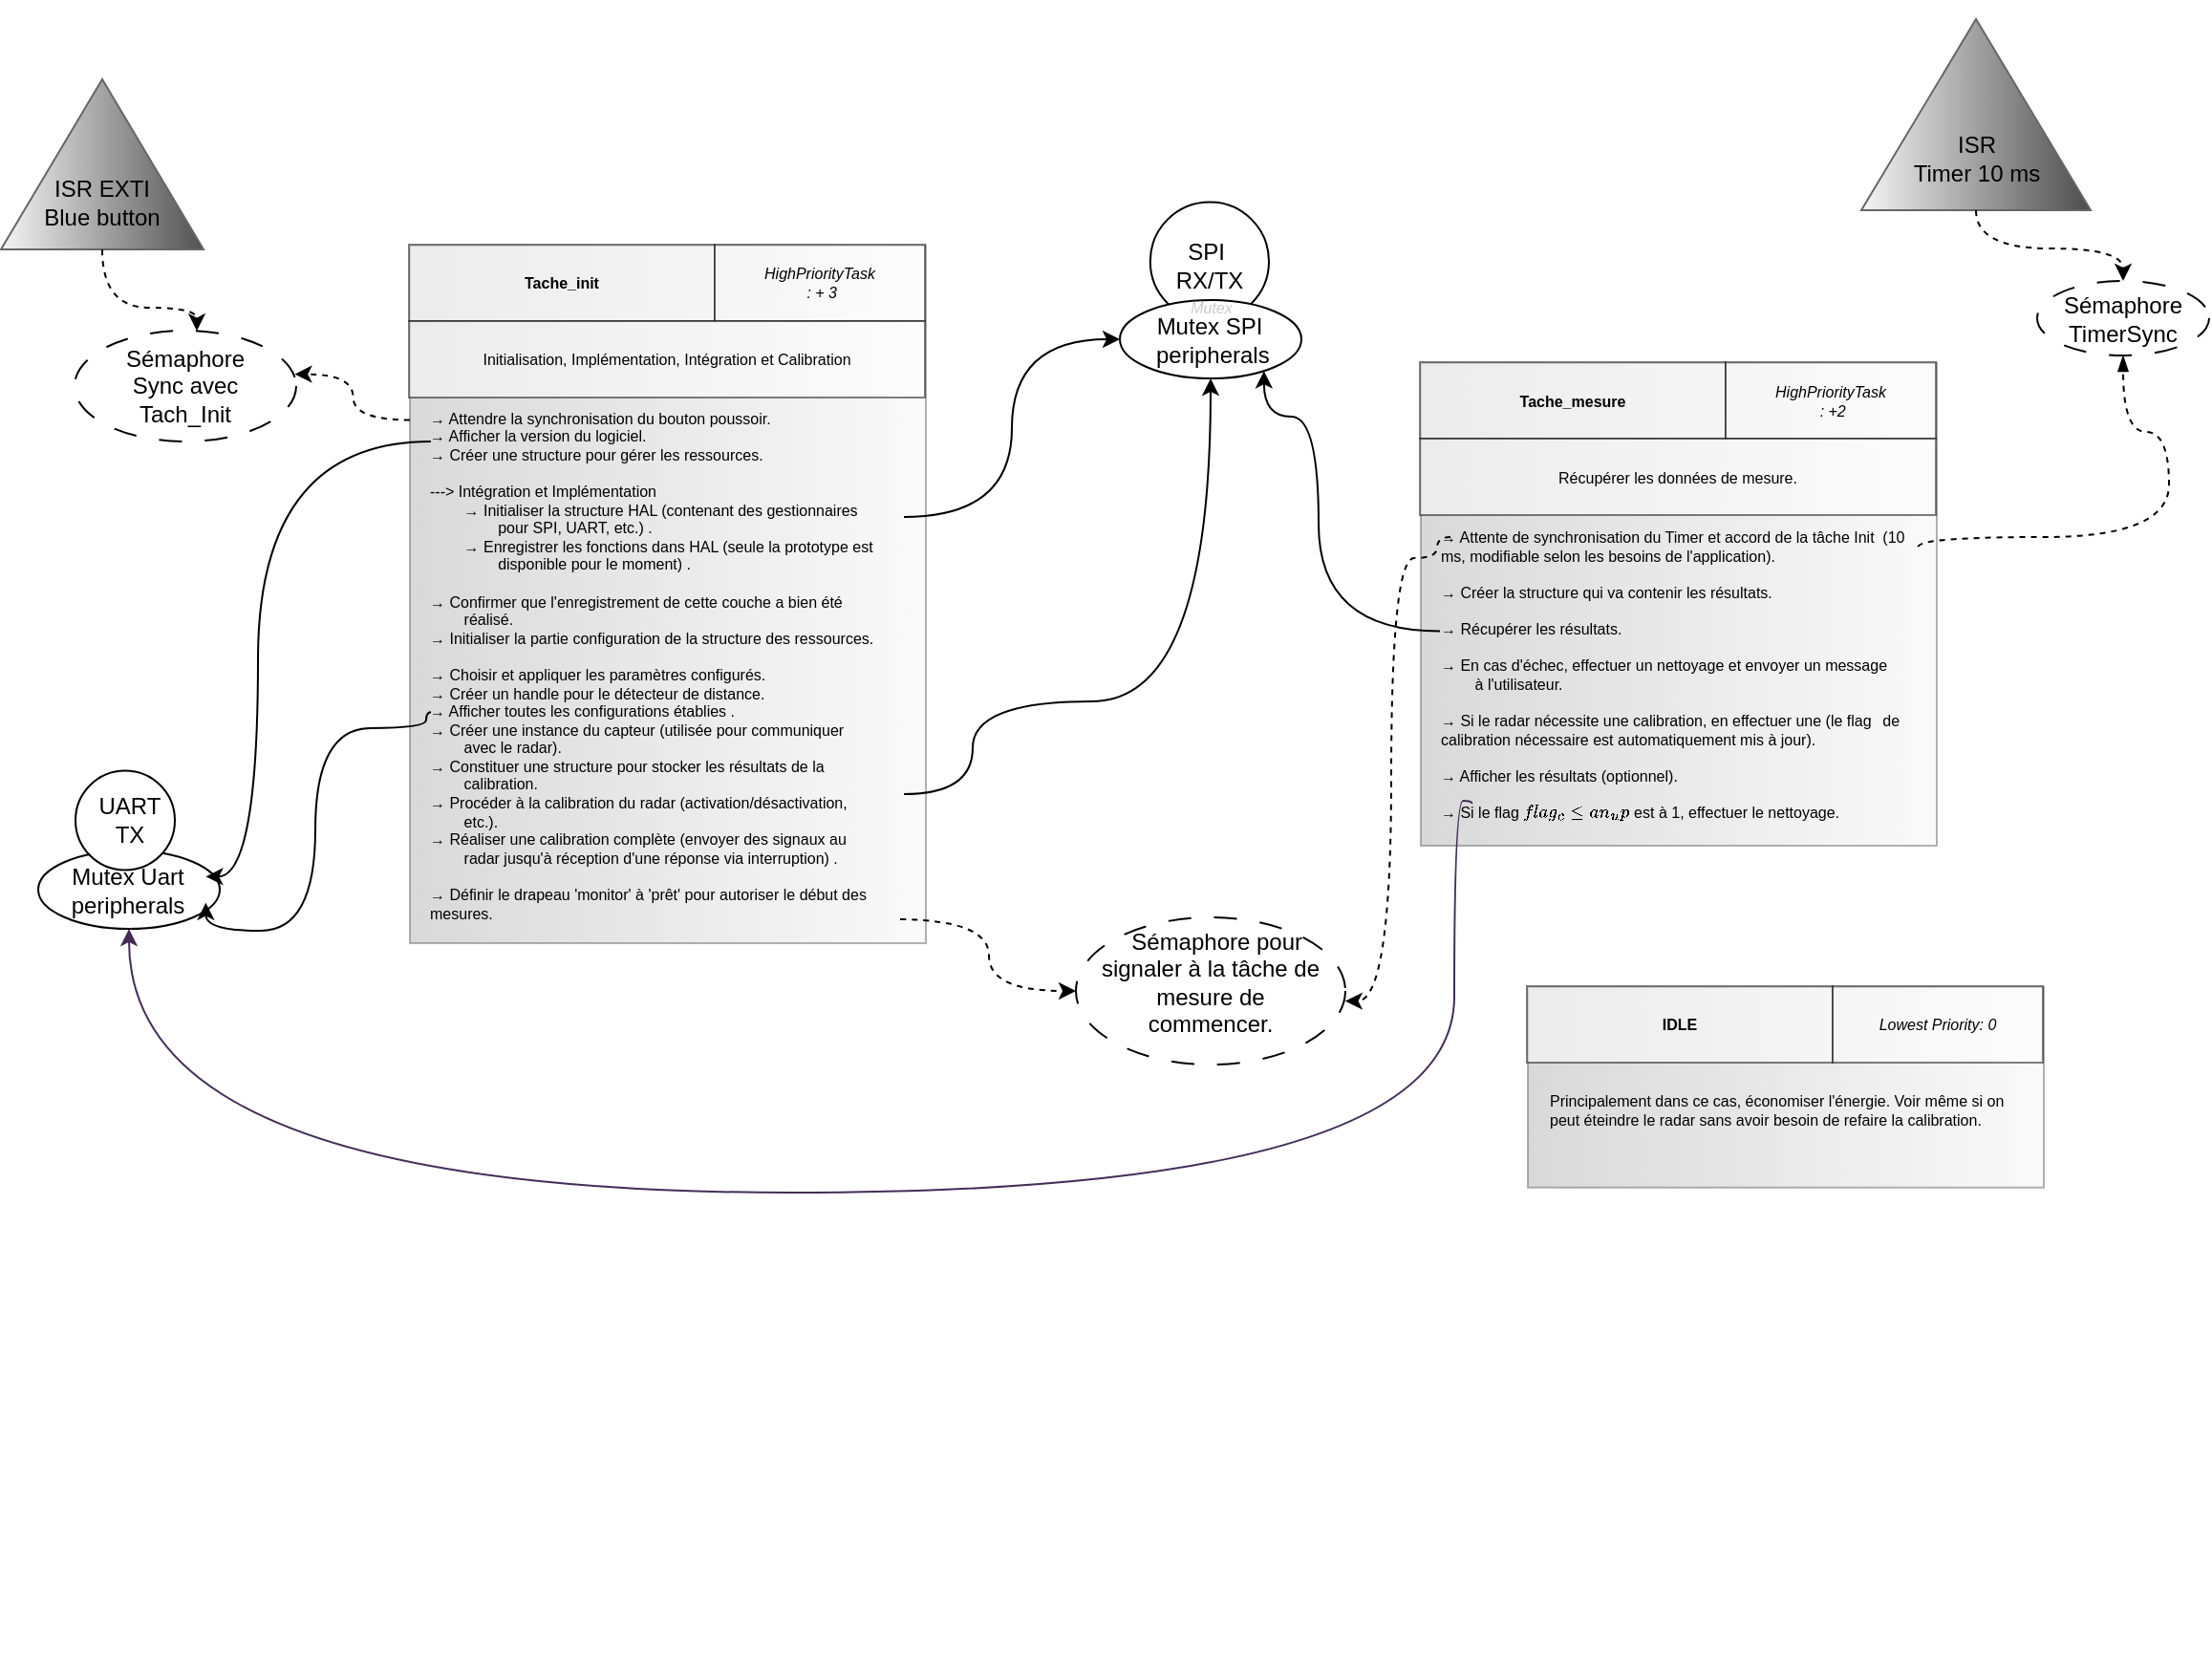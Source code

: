 <mxfile version="24.7.1" type="device">
  <diagram name="Page-1" id="6qJ1zG8coojLRrrpUM9j">
    <mxGraphModel dx="1168" dy="674" grid="0" gridSize="10" guides="1" tooltips="1" connect="1" arrows="1" fold="1" page="1" pageScale="1" pageWidth="1575" pageHeight="1181" math="0" shadow="0">
      <root>
        <mxCell id="0" />
        <mxCell id="1" parent="0" />
        <mxCell id="a40l-mlh2la468tvgxEu-1" value="" style="group;align=left;fontSize=8;fontColor=#000000;opacity=50;" vertex="1" connectable="0" parent="1">
          <mxGeometry x="246" y="131" width="362" height="360" as="geometry" />
        </mxCell>
        <mxCell id="a40l-mlh2la468tvgxEu-2" value="" style="rounded=0;whiteSpace=wrap;html=1;rotation=90;fontSize=8;opacity=50;fillColor=#f5f5f5;gradientColor=#b3b3b3;strokeColor=#666666;" vertex="1" parent="a40l-mlh2la468tvgxEu-1">
          <mxGeometry y="48" width="365" height="270" as="geometry" />
        </mxCell>
        <mxCell id="a40l-mlh2la468tvgxEu-3" value="" style="rounded=0;whiteSpace=wrap;html=1;fontSize=8;fontColor=#000000;opacity=50;" vertex="1" parent="a40l-mlh2la468tvgxEu-1">
          <mxGeometry x="47" width="160" height="40" as="geometry" />
        </mxCell>
        <mxCell id="a40l-mlh2la468tvgxEu-4" value="" style="rounded=0;whiteSpace=wrap;html=1;fontSize=8;fontColor=#000000;opacity=50;" vertex="1" parent="a40l-mlh2la468tvgxEu-1">
          <mxGeometry x="207" width="110" height="40" as="geometry" />
        </mxCell>
        <mxCell id="a40l-mlh2la468tvgxEu-5" value="" style="rounded=0;whiteSpace=wrap;html=1;fontSize=8;fontColor=#000000;opacity=50;" vertex="1" parent="a40l-mlh2la468tvgxEu-1">
          <mxGeometry x="47" y="40" width="270" height="40" as="geometry" />
        </mxCell>
        <mxCell id="a40l-mlh2la468tvgxEu-6" value="Tache_init" style="text;html=1;strokeColor=none;fillColor=none;align=center;verticalAlign=middle;whiteSpace=wrap;rounded=0;fontStyle=1;fontSize=8;fontColor=#000000;opacity=50;" vertex="1" parent="a40l-mlh2la468tvgxEu-1">
          <mxGeometry x="57" y="10" width="140" height="20" as="geometry" />
        </mxCell>
        <mxCell id="a40l-mlh2la468tvgxEu-7" value="&lt;div&gt;HighPriorityTask&lt;/div&gt;&amp;nbsp;: + 3" style="text;html=1;strokeColor=none;fillColor=none;align=center;verticalAlign=middle;whiteSpace=wrap;rounded=0;fontStyle=2;fontSize=8;fontColor=#000000;opacity=50;" vertex="1" parent="a40l-mlh2la468tvgxEu-1">
          <mxGeometry x="217" y="10" width="90" height="20" as="geometry" />
        </mxCell>
        <mxCell id="a40l-mlh2la468tvgxEu-8" value="Initialisation, Implémentation, Intégration et Calibration" style="text;html=1;strokeColor=none;fillColor=none;align=center;verticalAlign=middle;whiteSpace=wrap;rounded=0;fontSize=8;fontColor=#000000;opacity=50;" vertex="1" parent="a40l-mlh2la468tvgxEu-1">
          <mxGeometry x="57" y="50" width="250" height="20" as="geometry" />
        </mxCell>
        <mxCell id="a40l-mlh2la468tvgxEu-9" value="&lt;br&gt;→ Attendre la synchronisation du bouton poussoir.&lt;br&gt;→ Afficher la version du logiciel.&amp;nbsp; &lt;br&gt;→ Créer une structure pour gérer les ressources.&amp;nbsp; &lt;br&gt;&lt;br&gt;---&amp;gt; Intégration et Implémentation&amp;nbsp;&amp;nbsp; &lt;br&gt;&lt;span style=&quot;white-space: pre;&quot;&gt;&#x9;&lt;/span&gt;→ Initialiser la structure HAL (contenant des gestionnaires &lt;span style=&quot;white-space: pre;&quot;&gt;&#x9;&lt;/span&gt;&lt;span style=&quot;white-space: pre;&quot;&gt;&#x9;&lt;/span&gt;pour SPI, UART, etc.) . &lt;br&gt;&lt;span style=&quot;white-space: pre;&quot;&gt;&#x9;&lt;/span&gt;→ Enregistrer les fonctions dans HAL (seule la prototype est &lt;span style=&quot;white-space: pre;&quot;&gt;&#x9;&lt;/span&gt;&lt;span style=&quot;white-space: pre;&quot;&gt;&#x9;&lt;/span&gt;disponible pour le moment) . &lt;br&gt;&lt;br&gt;→ Confirmer que l&#39;enregistrement de cette couche a bien été &lt;span style=&quot;white-space: pre;&quot;&gt;&#x9;&lt;/span&gt;réalisé.&lt;br&gt;→ Initialiser la partie configuration de la structure des ressources.&amp;nbsp; &lt;br&gt;&lt;br&gt;→ Choisir et appliquer les paramètres configurés.&amp;nbsp; &lt;br&gt;→ Créer un handle pour le détecteur de distance.&amp;nbsp; &lt;br&gt;→ Afficher toutes les configurations établies . &lt;br&gt;→ Créer une instance du capteur (utilisée pour communiquer &lt;span style=&quot;white-space: pre;&quot;&gt;&#x9;&lt;/span&gt;avec le radar).&amp;nbsp; &lt;br&gt;→ Constituer une structure pour stocker les résultats de la &lt;span style=&quot;white-space: pre;&quot;&gt;&#x9;&lt;/span&gt;calibration.&amp;nbsp; &lt;br&gt;→ Procéder à la calibration du radar (activation/désactivation, &lt;span style=&quot;white-space: pre;&quot;&gt;&#x9;&lt;/span&gt;etc.).&amp;nbsp; &lt;br&gt;&lt;div&gt;→ Réaliser une calibration complète (envoyer des signaux au &lt;span style=&quot;white-space: pre;&quot;&gt;&#x9;&lt;/span&gt;radar jusqu&#39;à réception d&#39;une réponse via interruption) . &lt;/div&gt;&lt;div&gt;&lt;br&gt;→ Définir le drapeau &#39;monitor&#39; à &#39;prêt&#39; pour autoriser le début des mesures.&lt;br&gt;&lt;/div&gt;" style="text;html=1;strokeColor=none;fillColor=none;align=left;verticalAlign=top;whiteSpace=wrap;rounded=0;fontSize=8;fontColor=#000000;opacity=50;" vertex="1" parent="a40l-mlh2la468tvgxEu-1">
          <mxGeometry x="56" y="70" width="250" height="290" as="geometry" />
        </mxCell>
        <mxCell id="a40l-mlh2la468tvgxEu-10" value="" style="group" vertex="1" connectable="0" parent="1">
          <mxGeometry x="88" y="36" width="89" height="106" as="geometry" />
        </mxCell>
        <mxCell id="a40l-mlh2la468tvgxEu-11" value="" style="triangle;whiteSpace=wrap;html=1;align=left;rotation=-90;fillColor=#f5f5f5;gradientColor=#525252;strokeColor=#666666;" vertex="1" parent="a40l-mlh2la468tvgxEu-10">
          <mxGeometry width="89" height="106" as="geometry" />
        </mxCell>
        <mxCell id="a40l-mlh2la468tvgxEu-12" value="&lt;div&gt;ISR EXTI &lt;br&gt;&lt;/div&gt;&lt;div&gt;Blue button&lt;br&gt;&lt;/div&gt;" style="text;html=1;strokeColor=none;fillColor=none;align=center;verticalAlign=middle;whiteSpace=wrap;rounded=0;" vertex="1" parent="a40l-mlh2la468tvgxEu-10">
          <mxGeometry x="11.125" y="62.54" width="66.75" height="21.2" as="geometry" />
        </mxCell>
        <mxCell id="a40l-mlh2la468tvgxEu-13" value="" style="group;dashed=1;dashPattern=8 8;" vertex="1" connectable="0" parent="1">
          <mxGeometry x="118" y="176" width="116" height="58" as="geometry" />
        </mxCell>
        <mxCell id="a40l-mlh2la468tvgxEu-14" value="" style="ellipse;whiteSpace=wrap;html=1;align=left;dashed=1;dashPattern=12 12;" vertex="1" parent="a40l-mlh2la468tvgxEu-13">
          <mxGeometry width="116" height="58.0" as="geometry" />
        </mxCell>
        <mxCell id="a40l-mlh2la468tvgxEu-15" value="&lt;div&gt;Sémaphore &lt;br&gt;&lt;/div&gt;&lt;div&gt;Sync avec Tach_Init&lt;br&gt;&lt;/div&gt;" style="text;html=1;strokeColor=none;fillColor=none;align=center;verticalAlign=middle;whiteSpace=wrap;rounded=0;" vertex="1" parent="a40l-mlh2la468tvgxEu-13">
          <mxGeometry x="8.923" y="19.333" width="98.154" height="19.333" as="geometry" />
        </mxCell>
        <mxCell id="a40l-mlh2la468tvgxEu-16" value="" style="group;dashed=1;dashPattern=8 8;" vertex="1" connectable="0" parent="1">
          <mxGeometry x="642" y="483" width="141" height="77" as="geometry" />
        </mxCell>
        <mxCell id="a40l-mlh2la468tvgxEu-17" value="" style="ellipse;whiteSpace=wrap;html=1;align=left;dashed=1;dashPattern=12 12;" vertex="1" parent="a40l-mlh2la468tvgxEu-16">
          <mxGeometry width="141" height="77" as="geometry" />
        </mxCell>
        <mxCell id="a40l-mlh2la468tvgxEu-18" value="&amp;nbsp; Sémaphore pour signaler à la tâche de mesure de commencer." style="text;html=1;strokeColor=none;fillColor=none;align=center;verticalAlign=middle;whiteSpace=wrap;rounded=0;" vertex="1" parent="a40l-mlh2la468tvgxEu-16">
          <mxGeometry x="10.846" y="22.458" width="119.308" height="22.458" as="geometry" />
        </mxCell>
        <mxCell id="a40l-mlh2la468tvgxEu-19" value="" style="group" vertex="1" connectable="0" parent="1">
          <mxGeometry x="1063" y="3" width="100" height="120" as="geometry" />
        </mxCell>
        <mxCell id="a40l-mlh2la468tvgxEu-20" value="" style="triangle;whiteSpace=wrap;html=1;align=left;rotation=-90;fillColor=#f5f5f5;gradientColor=#4D4D4D;strokeColor=#666666;" vertex="1" parent="a40l-mlh2la468tvgxEu-19">
          <mxGeometry width="100" height="120" as="geometry" />
        </mxCell>
        <mxCell id="a40l-mlh2la468tvgxEu-21" value="&lt;div&gt;ISR &lt;br&gt;&lt;/div&gt;&lt;div&gt;Timer 10 ms &lt;br&gt;&lt;/div&gt;" style="text;html=1;strokeColor=none;fillColor=none;align=center;verticalAlign=middle;whiteSpace=wrap;rounded=0;" vertex="1" parent="a40l-mlh2la468tvgxEu-19">
          <mxGeometry x="12.5" y="70.8" width="75" height="24" as="geometry" />
        </mxCell>
        <mxCell id="a40l-mlh2la468tvgxEu-22" value="" style="group;dashed=1;dashPattern=8 8;" vertex="1" connectable="0" parent="1">
          <mxGeometry x="1145" y="150" width="90" height="39" as="geometry" />
        </mxCell>
        <mxCell id="a40l-mlh2la468tvgxEu-23" value="" style="ellipse;whiteSpace=wrap;html=1;align=left;dashed=1;dashPattern=12 12;" vertex="1" parent="a40l-mlh2la468tvgxEu-22">
          <mxGeometry width="90" height="39" as="geometry" />
        </mxCell>
        <mxCell id="a40l-mlh2la468tvgxEu-24" value="&lt;div&gt;Sémaphore &lt;br&gt;&lt;/div&gt;&lt;div&gt;TimerSync &lt;br&gt;&lt;/div&gt;" style="text;html=1;strokeColor=none;fillColor=none;align=center;verticalAlign=middle;whiteSpace=wrap;rounded=0;" vertex="1" parent="a40l-mlh2la468tvgxEu-22">
          <mxGeometry x="6.923" y="13.0" width="76.154" height="13.0" as="geometry" />
        </mxCell>
        <mxCell id="a40l-mlh2la468tvgxEu-25" value="" style="rounded=0;whiteSpace=wrap;html=1;rotation=90;fontSize=8;opacity=50;fillColor=#f5f5f5;gradientColor=#b3b3b3;strokeColor=#666666;" vertex="1" parent="1">
          <mxGeometry x="831.25" y="184.25" width="252.5" height="270" as="geometry" />
        </mxCell>
        <mxCell id="a40l-mlh2la468tvgxEu-26" value="" style="rounded=0;whiteSpace=wrap;html=1;fontSize=8;fontColor=#000000;opacity=50;" vertex="1" parent="1">
          <mxGeometry x="822" y="192.5" width="160" height="40" as="geometry" />
        </mxCell>
        <mxCell id="a40l-mlh2la468tvgxEu-27" value="" style="rounded=0;whiteSpace=wrap;html=1;fontSize=8;fontColor=#000000;opacity=50;" vertex="1" parent="1">
          <mxGeometry x="982" y="192.5" width="110" height="40" as="geometry" />
        </mxCell>
        <mxCell id="a40l-mlh2la468tvgxEu-28" value="Récupérer les données de mesure." style="rounded=0;whiteSpace=wrap;html=1;fontSize=8;fontColor=#000000;opacity=50;" vertex="1" parent="1">
          <mxGeometry x="822" y="232.5" width="270" height="40" as="geometry" />
        </mxCell>
        <mxCell id="a40l-mlh2la468tvgxEu-29" value="Tache_mesure" style="text;html=1;strokeColor=none;fillColor=none;align=center;verticalAlign=middle;whiteSpace=wrap;rounded=0;fontStyle=1;fontSize=8;fontColor=#000000;opacity=50;" vertex="1" parent="1">
          <mxGeometry x="832" y="202.5" width="140" height="20" as="geometry" />
        </mxCell>
        <mxCell id="a40l-mlh2la468tvgxEu-30" value="&lt;div&gt;HighPriorityTask&lt;/div&gt;&amp;nbsp;: +2" style="text;html=1;strokeColor=none;fillColor=none;align=center;verticalAlign=middle;whiteSpace=wrap;rounded=0;fontStyle=2;fontSize=8;fontColor=#000000;opacity=50;" vertex="1" parent="1">
          <mxGeometry x="992" y="202.5" width="90" height="20" as="geometry" />
        </mxCell>
        <mxCell id="a40l-mlh2la468tvgxEu-31" style="edgeStyle=orthogonalEdgeStyle;rounded=0;orthogonalLoop=1;jettySize=auto;html=1;exitX=1.007;exitY=0.111;exitDx=0;exitDy=0;entryX=0.5;entryY=1;entryDx=0;entryDy=0;exitPerimeter=0;curved=1;endArrow=blockThin;endFill=1;dashed=1;" edge="1" parent="1" source="a40l-mlh2la468tvgxEu-33" target="a40l-mlh2la468tvgxEu-23">
          <mxGeometry relative="1" as="geometry">
            <Array as="points">
              <mxPoint x="1083" y="284" />
              <mxPoint x="1214" y="284" />
              <mxPoint x="1214" y="229" />
              <mxPoint x="1190" y="229" />
            </Array>
          </mxGeometry>
        </mxCell>
        <mxCell id="a40l-mlh2la468tvgxEu-32" style="edgeStyle=orthogonalEdgeStyle;rounded=0;orthogonalLoop=1;jettySize=auto;html=1;exitX=0.073;exitY=1.007;exitDx=0;exitDy=0;entryX=0.5;entryY=1;entryDx=0;entryDy=0;curved=1;exitPerimeter=0;fillColor=#76608a;strokeColor=#432D57;" edge="1" parent="1" source="a40l-mlh2la468tvgxEu-33" target="a40l-mlh2la468tvgxEu-49">
          <mxGeometry relative="1" as="geometry">
            <Array as="points">
              <mxPoint x="849" y="422" />
              <mxPoint x="840" y="422" />
              <mxPoint x="840" y="627" />
              <mxPoint x="146" y="627" />
            </Array>
          </mxGeometry>
        </mxCell>
        <mxCell id="a40l-mlh2la468tvgxEu-33" value="→ Attente de synchronisation du Timer et accord de la tâche Init &lt;span style=&quot;white-space: pre;&quot;&gt;&#x9;&lt;/span&gt;(10 ms, modifiable selon les besoins de l&#39;application).&lt;br&gt;&lt;br&gt;→ Créer la structure qui va contenir les résultats.&lt;br&gt;&lt;br&gt;→ Récupérer les résultats.&lt;br&gt;&lt;br&gt;→ En cas d&#39;échec, effectuer un nettoyage et envoyer un message &lt;span style=&quot;white-space: pre;&quot;&gt;&#x9;&lt;/span&gt;à l&#39;utilisateur.&lt;br&gt;&lt;br&gt;→ Si le radar nécessite une calibration, en effectuer une (le flag &lt;span style=&quot;white-space: pre;&quot;&gt;&#x9;&lt;/span&gt;de calibration nécessaire est automatiquement mis à jour).&lt;br&gt;&lt;br&gt;&lt;div&gt;→ Afficher les résultats (optionnel).&lt;/div&gt;&lt;div&gt;&lt;br&gt;&lt;/div&gt;&lt;div&gt;→ Si le flag `flag_clean_up` est à 1, effectuer le nettoyage.&lt;br&gt;&lt;/div&gt;" style="text;html=1;strokeColor=none;fillColor=none;align=left;verticalAlign=top;whiteSpace=wrap;rounded=0;fontSize=8;fontColor=#000000;opacity=50;" vertex="1" parent="1">
          <mxGeometry x="831" y="272.5" width="250" height="150" as="geometry" />
        </mxCell>
        <mxCell id="a40l-mlh2la468tvgxEu-34" value="" style="group;align=left;fontSize=8;fontColor=#000000;opacity=50;" vertex="1" connectable="0" parent="1">
          <mxGeometry x="831" y="519" width="362" height="350" as="geometry" />
        </mxCell>
        <mxCell id="a40l-mlh2la468tvgxEu-35" value="" style="rounded=0;whiteSpace=wrap;html=1;rotation=90;fontSize=8;opacity=50;fillColor=#f5f5f5;gradientColor=#b3b3b3;strokeColor=#666666;" vertex="1" parent="a40l-mlh2la468tvgxEu-34">
          <mxGeometry x="130.07" y="-82.06" width="104.87" height="270" as="geometry" />
        </mxCell>
        <mxCell id="a40l-mlh2la468tvgxEu-36" value="" style="rounded=0;whiteSpace=wrap;html=1;fontSize=8;fontColor=#000000;opacity=50;" vertex="1" parent="a40l-mlh2la468tvgxEu-34">
          <mxGeometry x="47" width="160" height="40" as="geometry" />
        </mxCell>
        <mxCell id="a40l-mlh2la468tvgxEu-37" value="" style="rounded=0;whiteSpace=wrap;html=1;fontSize=8;fontColor=#000000;opacity=50;" vertex="1" parent="a40l-mlh2la468tvgxEu-34">
          <mxGeometry x="207" width="110" height="40" as="geometry" />
        </mxCell>
        <mxCell id="a40l-mlh2la468tvgxEu-38" value="IDLE" style="text;html=1;strokeColor=none;fillColor=none;align=center;verticalAlign=middle;whiteSpace=wrap;rounded=0;fontStyle=1;fontSize=8;fontColor=#000000;opacity=50;" vertex="1" parent="a40l-mlh2la468tvgxEu-34">
          <mxGeometry x="57" y="10" width="140" height="20" as="geometry" />
        </mxCell>
        <mxCell id="a40l-mlh2la468tvgxEu-39" value="Lowest Priority: 0" style="text;html=1;strokeColor=none;fillColor=none;align=center;verticalAlign=middle;whiteSpace=wrap;rounded=0;fontStyle=2;fontSize=8;fontColor=#000000;opacity=50;" vertex="1" parent="a40l-mlh2la468tvgxEu-34">
          <mxGeometry x="217" y="10" width="90" height="20" as="geometry" />
        </mxCell>
        <mxCell id="a40l-mlh2la468tvgxEu-40" value="Principalement dans ce cas, économiser l&#39;énergie. Voir même si on peut éteindre le radar sans avoir besoin de refaire la calibration." style="text;html=1;strokeColor=none;fillColor=none;align=left;verticalAlign=top;whiteSpace=wrap;rounded=0;fontSize=8;fontColor=#000000;opacity=50;" vertex="1" parent="a40l-mlh2la468tvgxEu-34">
          <mxGeometry x="57" y="49" width="250" height="144" as="geometry" />
        </mxCell>
        <mxCell id="a40l-mlh2la468tvgxEu-41" value="" style="group" vertex="1" connectable="0" parent="1">
          <mxGeometry x="671" y="98" width="72" height="78" as="geometry" />
        </mxCell>
        <mxCell id="a40l-mlh2la468tvgxEu-42" value="" style="ellipse;whiteSpace=wrap;html=1;aspect=fixed;align=left;" vertex="1" parent="a40l-mlh2la468tvgxEu-41">
          <mxGeometry x="9.9" y="10.725" width="62.1" height="62.1" as="geometry" />
        </mxCell>
        <mxCell id="a40l-mlh2la468tvgxEu-43" value="SPI&amp;nbsp; RX/TX " style="text;html=1;strokeColor=none;fillColor=none;align=center;verticalAlign=middle;whiteSpace=wrap;rounded=0;" vertex="1" parent="a40l-mlh2la468tvgxEu-41">
          <mxGeometry x="13.95" y="24.863" width="54" height="39" as="geometry" />
        </mxCell>
        <mxCell id="a40l-mlh2la468tvgxEu-44" value="" style="edgeStyle=orthogonalEdgeStyle;rounded=0;orthogonalLoop=1;jettySize=auto;html=1;entryX=0.5;entryY=0;entryDx=0;entryDy=0;dashed=1;curved=1;" edge="1" parent="1" source="a40l-mlh2la468tvgxEu-20" target="a40l-mlh2la468tvgxEu-23">
          <mxGeometry relative="1" as="geometry" />
        </mxCell>
        <mxCell id="a40l-mlh2la468tvgxEu-45" value="" style="edgeStyle=orthogonalEdgeStyle;rounded=0;orthogonalLoop=1;jettySize=auto;html=1;curved=1;dashed=1;" edge="1" parent="1" source="a40l-mlh2la468tvgxEu-11" target="a40l-mlh2la468tvgxEu-14">
          <mxGeometry relative="1" as="geometry">
            <Array as="points">
              <mxPoint x="132" y="164" />
              <mxPoint x="182" y="164" />
            </Array>
          </mxGeometry>
        </mxCell>
        <mxCell id="a40l-mlh2la468tvgxEu-46" style="edgeStyle=orthogonalEdgeStyle;rounded=0;orthogonalLoop=1;jettySize=auto;html=1;exitX=0.25;exitY=1;exitDx=0;exitDy=0;entryX=0.993;entryY=0.393;entryDx=0;entryDy=0;entryPerimeter=0;curved=1;dashed=1;" edge="1" parent="1" source="a40l-mlh2la468tvgxEu-2" target="a40l-mlh2la468tvgxEu-14">
          <mxGeometry relative="1" as="geometry" />
        </mxCell>
        <mxCell id="a40l-mlh2la468tvgxEu-47" value="" style="group" vertex="1" connectable="0" parent="1">
          <mxGeometry x="99" y="448" width="95" height="41" as="geometry" />
        </mxCell>
        <mxCell id="a40l-mlh2la468tvgxEu-48" value="" style="group" vertex="1" connectable="0" parent="a40l-mlh2la468tvgxEu-47">
          <mxGeometry width="95" height="41" as="geometry" />
        </mxCell>
        <mxCell id="a40l-mlh2la468tvgxEu-49" value="" style="ellipse;whiteSpace=wrap;html=1;align=left;" vertex="1" parent="a40l-mlh2la468tvgxEu-48">
          <mxGeometry width="95" height="41" as="geometry" />
        </mxCell>
        <mxCell id="a40l-mlh2la468tvgxEu-50" value="Mutex Uart peripherals " style="text;html=1;strokeColor=none;fillColor=none;align=center;verticalAlign=middle;whiteSpace=wrap;rounded=0;" vertex="1" parent="a40l-mlh2la468tvgxEu-48">
          <mxGeometry x="7.308" y="13.667" width="80.385" height="13.667" as="geometry" />
        </mxCell>
        <mxCell id="a40l-mlh2la468tvgxEu-51" value="&lt;font style=&quot;font-size: 8px&quot; color=&quot;#cccccc&quot;&gt;&lt;i&gt;Mutex&lt;/i&gt;&lt;/font&gt;" style="text;html=1;strokeColor=none;fillColor=none;align=center;verticalAlign=middle;whiteSpace=wrap;rounded=0;dropTarget=0;connectable=0;" vertex="1" parent="a40l-mlh2la468tvgxEu-48">
          <mxGeometry x="25.577" y="-3.417" width="43.846" height="13.667" as="geometry" />
        </mxCell>
        <mxCell id="a40l-mlh2la468tvgxEu-52" value="" style="group" vertex="1" connectable="0" parent="a40l-mlh2la468tvgxEu-48">
          <mxGeometry x="19.5" y="-41.75" width="56" height="52" as="geometry" />
        </mxCell>
        <mxCell id="a40l-mlh2la468tvgxEu-53" value="" style="ellipse;whiteSpace=wrap;html=1;aspect=fixed;align=left;" vertex="1" parent="a40l-mlh2la468tvgxEu-52">
          <mxGeometry width="52" height="52" as="geometry" />
        </mxCell>
        <mxCell id="a40l-mlh2la468tvgxEu-54" value="&lt;div&gt;UART&lt;/div&gt;&lt;div&gt;TX&lt;br&gt;&lt;/div&gt;" style="text;html=1;strokeColor=none;fillColor=none;align=center;verticalAlign=middle;whiteSpace=wrap;rounded=0;" vertex="1" parent="a40l-mlh2la468tvgxEu-52">
          <mxGeometry x="7" y="13" width="42" height="26" as="geometry" />
        </mxCell>
        <mxCell id="a40l-mlh2la468tvgxEu-55" value="" style="group" vertex="1" connectable="0" parent="1">
          <mxGeometry x="665" y="160" width="95" height="41" as="geometry" />
        </mxCell>
        <mxCell id="a40l-mlh2la468tvgxEu-56" value="" style="group" vertex="1" connectable="0" parent="a40l-mlh2la468tvgxEu-55">
          <mxGeometry width="95" height="41" as="geometry" />
        </mxCell>
        <mxCell id="a40l-mlh2la468tvgxEu-57" value="" style="ellipse;whiteSpace=wrap;html=1;align=left;" vertex="1" parent="a40l-mlh2la468tvgxEu-56">
          <mxGeometry width="95" height="41" as="geometry" />
        </mxCell>
        <mxCell id="a40l-mlh2la468tvgxEu-58" value="&lt;div&gt;Mutex SPI&lt;/div&gt;&lt;div&gt;&amp;nbsp;peripherals &lt;/div&gt;" style="text;html=1;strokeColor=none;fillColor=none;align=center;verticalAlign=middle;whiteSpace=wrap;rounded=0;" vertex="1" parent="a40l-mlh2la468tvgxEu-56">
          <mxGeometry x="7.308" y="13.667" width="80.385" height="13.667" as="geometry" />
        </mxCell>
        <mxCell id="a40l-mlh2la468tvgxEu-59" value="&lt;font style=&quot;font-size: 8px&quot; color=&quot;#cccccc&quot;&gt;&lt;i&gt;Mutex&lt;/i&gt;&lt;/font&gt;" style="text;html=1;strokeColor=none;fillColor=none;align=center;verticalAlign=middle;whiteSpace=wrap;rounded=0;dropTarget=0;connectable=0;" vertex="1" parent="a40l-mlh2la468tvgxEu-56">
          <mxGeometry x="25.577" y="-3.417" width="43.846" height="13.667" as="geometry" />
        </mxCell>
        <mxCell id="a40l-mlh2la468tvgxEu-60" style="edgeStyle=orthogonalEdgeStyle;rounded=0;orthogonalLoop=1;jettySize=auto;html=1;entryX=0;entryY=0.5;entryDx=0;entryDy=0;curved=1;dashed=1;" edge="1" parent="1" target="a40l-mlh2la468tvgxEu-17">
          <mxGeometry relative="1" as="geometry">
            <mxPoint x="550" y="484" as="sourcePoint" />
          </mxGeometry>
        </mxCell>
        <mxCell id="a40l-mlh2la468tvgxEu-61" style="edgeStyle=orthogonalEdgeStyle;rounded=0;orthogonalLoop=1;jettySize=auto;html=1;entryX=0.999;entryY=0.569;entryDx=0;entryDy=0;entryPerimeter=0;curved=1;dashed=1;" edge="1" parent="1" target="a40l-mlh2la468tvgxEu-17">
          <mxGeometry relative="1" as="geometry">
            <mxPoint x="838" y="284" as="sourcePoint" />
            <Array as="points">
              <mxPoint x="831" y="295" />
              <mxPoint x="807" y="295" />
              <mxPoint x="807" y="527" />
            </Array>
          </mxGeometry>
        </mxCell>
        <mxCell id="a40l-mlh2la468tvgxEu-62" style="edgeStyle=orthogonalEdgeStyle;rounded=0;orthogonalLoop=1;jettySize=auto;html=1;exitX=1;exitY=0.25;exitDx=0;exitDy=0;entryX=0;entryY=0.5;entryDx=0;entryDy=0;curved=1;" edge="1" parent="1" source="a40l-mlh2la468tvgxEu-9" target="a40l-mlh2la468tvgxEu-57">
          <mxGeometry relative="1" as="geometry" />
        </mxCell>
        <mxCell id="a40l-mlh2la468tvgxEu-63" style="edgeStyle=orthogonalEdgeStyle;rounded=0;orthogonalLoop=1;jettySize=auto;html=1;exitX=0.01;exitY=0.114;exitDx=0;exitDy=0;entryX=1;entryY=0;entryDx=0;entryDy=0;exitPerimeter=0;curved=1;" edge="1" parent="1" source="a40l-mlh2la468tvgxEu-9" target="a40l-mlh2la468tvgxEu-50">
          <mxGeometry relative="1" as="geometry">
            <Array as="points">
              <mxPoint x="214" y="234" />
              <mxPoint x="214" y="462" />
            </Array>
          </mxGeometry>
        </mxCell>
        <mxCell id="a40l-mlh2la468tvgxEu-64" style="edgeStyle=orthogonalEdgeStyle;rounded=0;orthogonalLoop=1;jettySize=auto;html=1;exitX=0.01;exitY=0.602;exitDx=0;exitDy=0;entryX=1;entryY=1;entryDx=0;entryDy=0;curved=1;exitPerimeter=0;" edge="1" parent="1" source="a40l-mlh2la468tvgxEu-9" target="a40l-mlh2la468tvgxEu-50">
          <mxGeometry relative="1" as="geometry">
            <Array as="points">
              <mxPoint x="302" y="376" />
              <mxPoint x="302" y="384" />
              <mxPoint x="244" y="384" />
              <mxPoint x="244" y="490" />
              <mxPoint x="187" y="490" />
            </Array>
          </mxGeometry>
        </mxCell>
        <mxCell id="a40l-mlh2la468tvgxEu-65" style="edgeStyle=orthogonalEdgeStyle;rounded=0;orthogonalLoop=1;jettySize=auto;html=1;exitX=0.006;exitY=0.405;exitDx=0;exitDy=0;entryX=0.794;entryY=0.907;entryDx=0;entryDy=0;entryPerimeter=0;exitPerimeter=0;curved=1;" edge="1" parent="1" source="a40l-mlh2la468tvgxEu-33" target="a40l-mlh2la468tvgxEu-57">
          <mxGeometry relative="1" as="geometry">
            <Array as="points">
              <mxPoint x="769" y="333" />
              <mxPoint x="769" y="221" />
              <mxPoint x="740" y="221" />
            </Array>
          </mxGeometry>
        </mxCell>
        <mxCell id="a40l-mlh2la468tvgxEu-66" style="edgeStyle=orthogonalEdgeStyle;rounded=0;orthogonalLoop=1;jettySize=auto;html=1;exitX=1;exitY=0.75;exitDx=0;exitDy=0;entryX=0.5;entryY=1;entryDx=0;entryDy=0;curved=1;" edge="1" parent="1" source="a40l-mlh2la468tvgxEu-9" target="a40l-mlh2la468tvgxEu-57">
          <mxGeometry relative="1" as="geometry">
            <Array as="points">
              <mxPoint x="588" y="419" />
              <mxPoint x="588" y="370" />
              <mxPoint x="713" y="370" />
            </Array>
          </mxGeometry>
        </mxCell>
      </root>
    </mxGraphModel>
  </diagram>
</mxfile>
